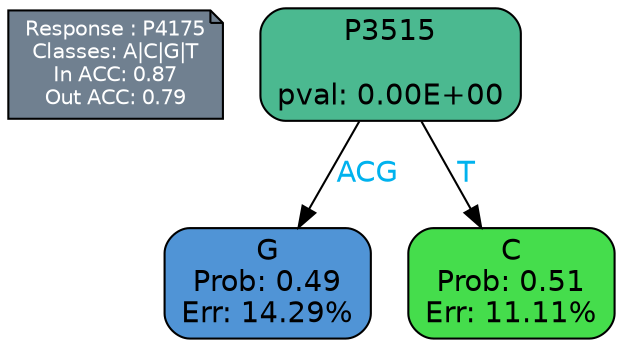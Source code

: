digraph Tree {
node [shape=box, style="filled, rounded", color="black", fontname=helvetica] ;
graph [ranksep=equally, splines=polylines, bgcolor=transparent, dpi=600] ;
edge [fontname=helvetica] ;
LEGEND [label="Response : P4175
Classes: A|C|G|T
In ACC: 0.87
Out ACC: 0.79
",shape=note,align=left,style=filled,fillcolor="slategray",fontcolor="white",fontsize=10];1 [label="P3515

pval: 0.00E+00", fillcolor="#4bb990"] ;
2 [label="G
Prob: 0.49
Err: 14.29%", fillcolor="#5094d6"] ;
3 [label="C
Prob: 0.51
Err: 11.11%", fillcolor="#45dd4c"] ;
1 -> 2 [label="ACG",fontcolor=deepskyblue2] ;
1 -> 3 [label="T",fontcolor=deepskyblue2] ;
{rank = same; 2;3;}{rank = same; LEGEND;1;}}